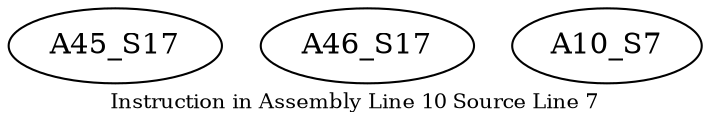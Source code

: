 digraph{
	node [ ]
	edge [ ]
	A45_S17 [ ]
	A46_S17 [ ]
	A10_S7 [ ]
	label = "Instruction in Assembly Line 10 Source Line 7"
	fontsize = "10"
}